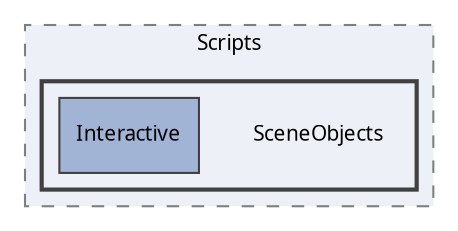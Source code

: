 digraph "SceneObjects"
{
 // LATEX_PDF_SIZE
  edge [fontname="Calibrii",fontsize="10",labelfontname="Calibrii",labelfontsize="10"];
  node [fontname="Calibrii",fontsize="10",shape=record];
  compound=true
  subgraph clusterdir_f13b41af88cf68434578284aaf699e39 {
    graph [ bgcolor="#edf0f7", pencolor="grey50", style="filled,dashed,", label="Scripts", fontname="Calibrii", fontsize="10", URL="dir_f13b41af88cf68434578284aaf699e39.html"]
  subgraph clusterdir_918c3da45340852e0e9782af77d525f5 {
    graph [ bgcolor="#edf0f7", pencolor="grey25", style="filled,bold,", label="", fontname="Calibrii", fontsize="10", URL="dir_918c3da45340852e0e9782af77d525f5.html"]
    dir_918c3da45340852e0e9782af77d525f5 [shape=plaintext, label="SceneObjects"];
  dir_c40cc76c6b7a638d83b292fa2688bbc3 [shape=box, label="Interactive", style="filled,", fillcolor="#a2b4d6", color="grey25", URL="dir_c40cc76c6b7a638d83b292fa2688bbc3.html"];
  }
  }
}
